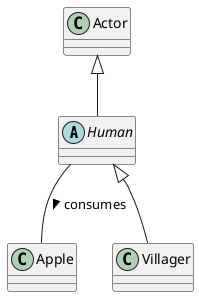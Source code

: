 @startuml

abstract class Human

Actor <|-- Human
Human -- Apple : consumes >

class Villager
Human <|-- Villager

@enduml
